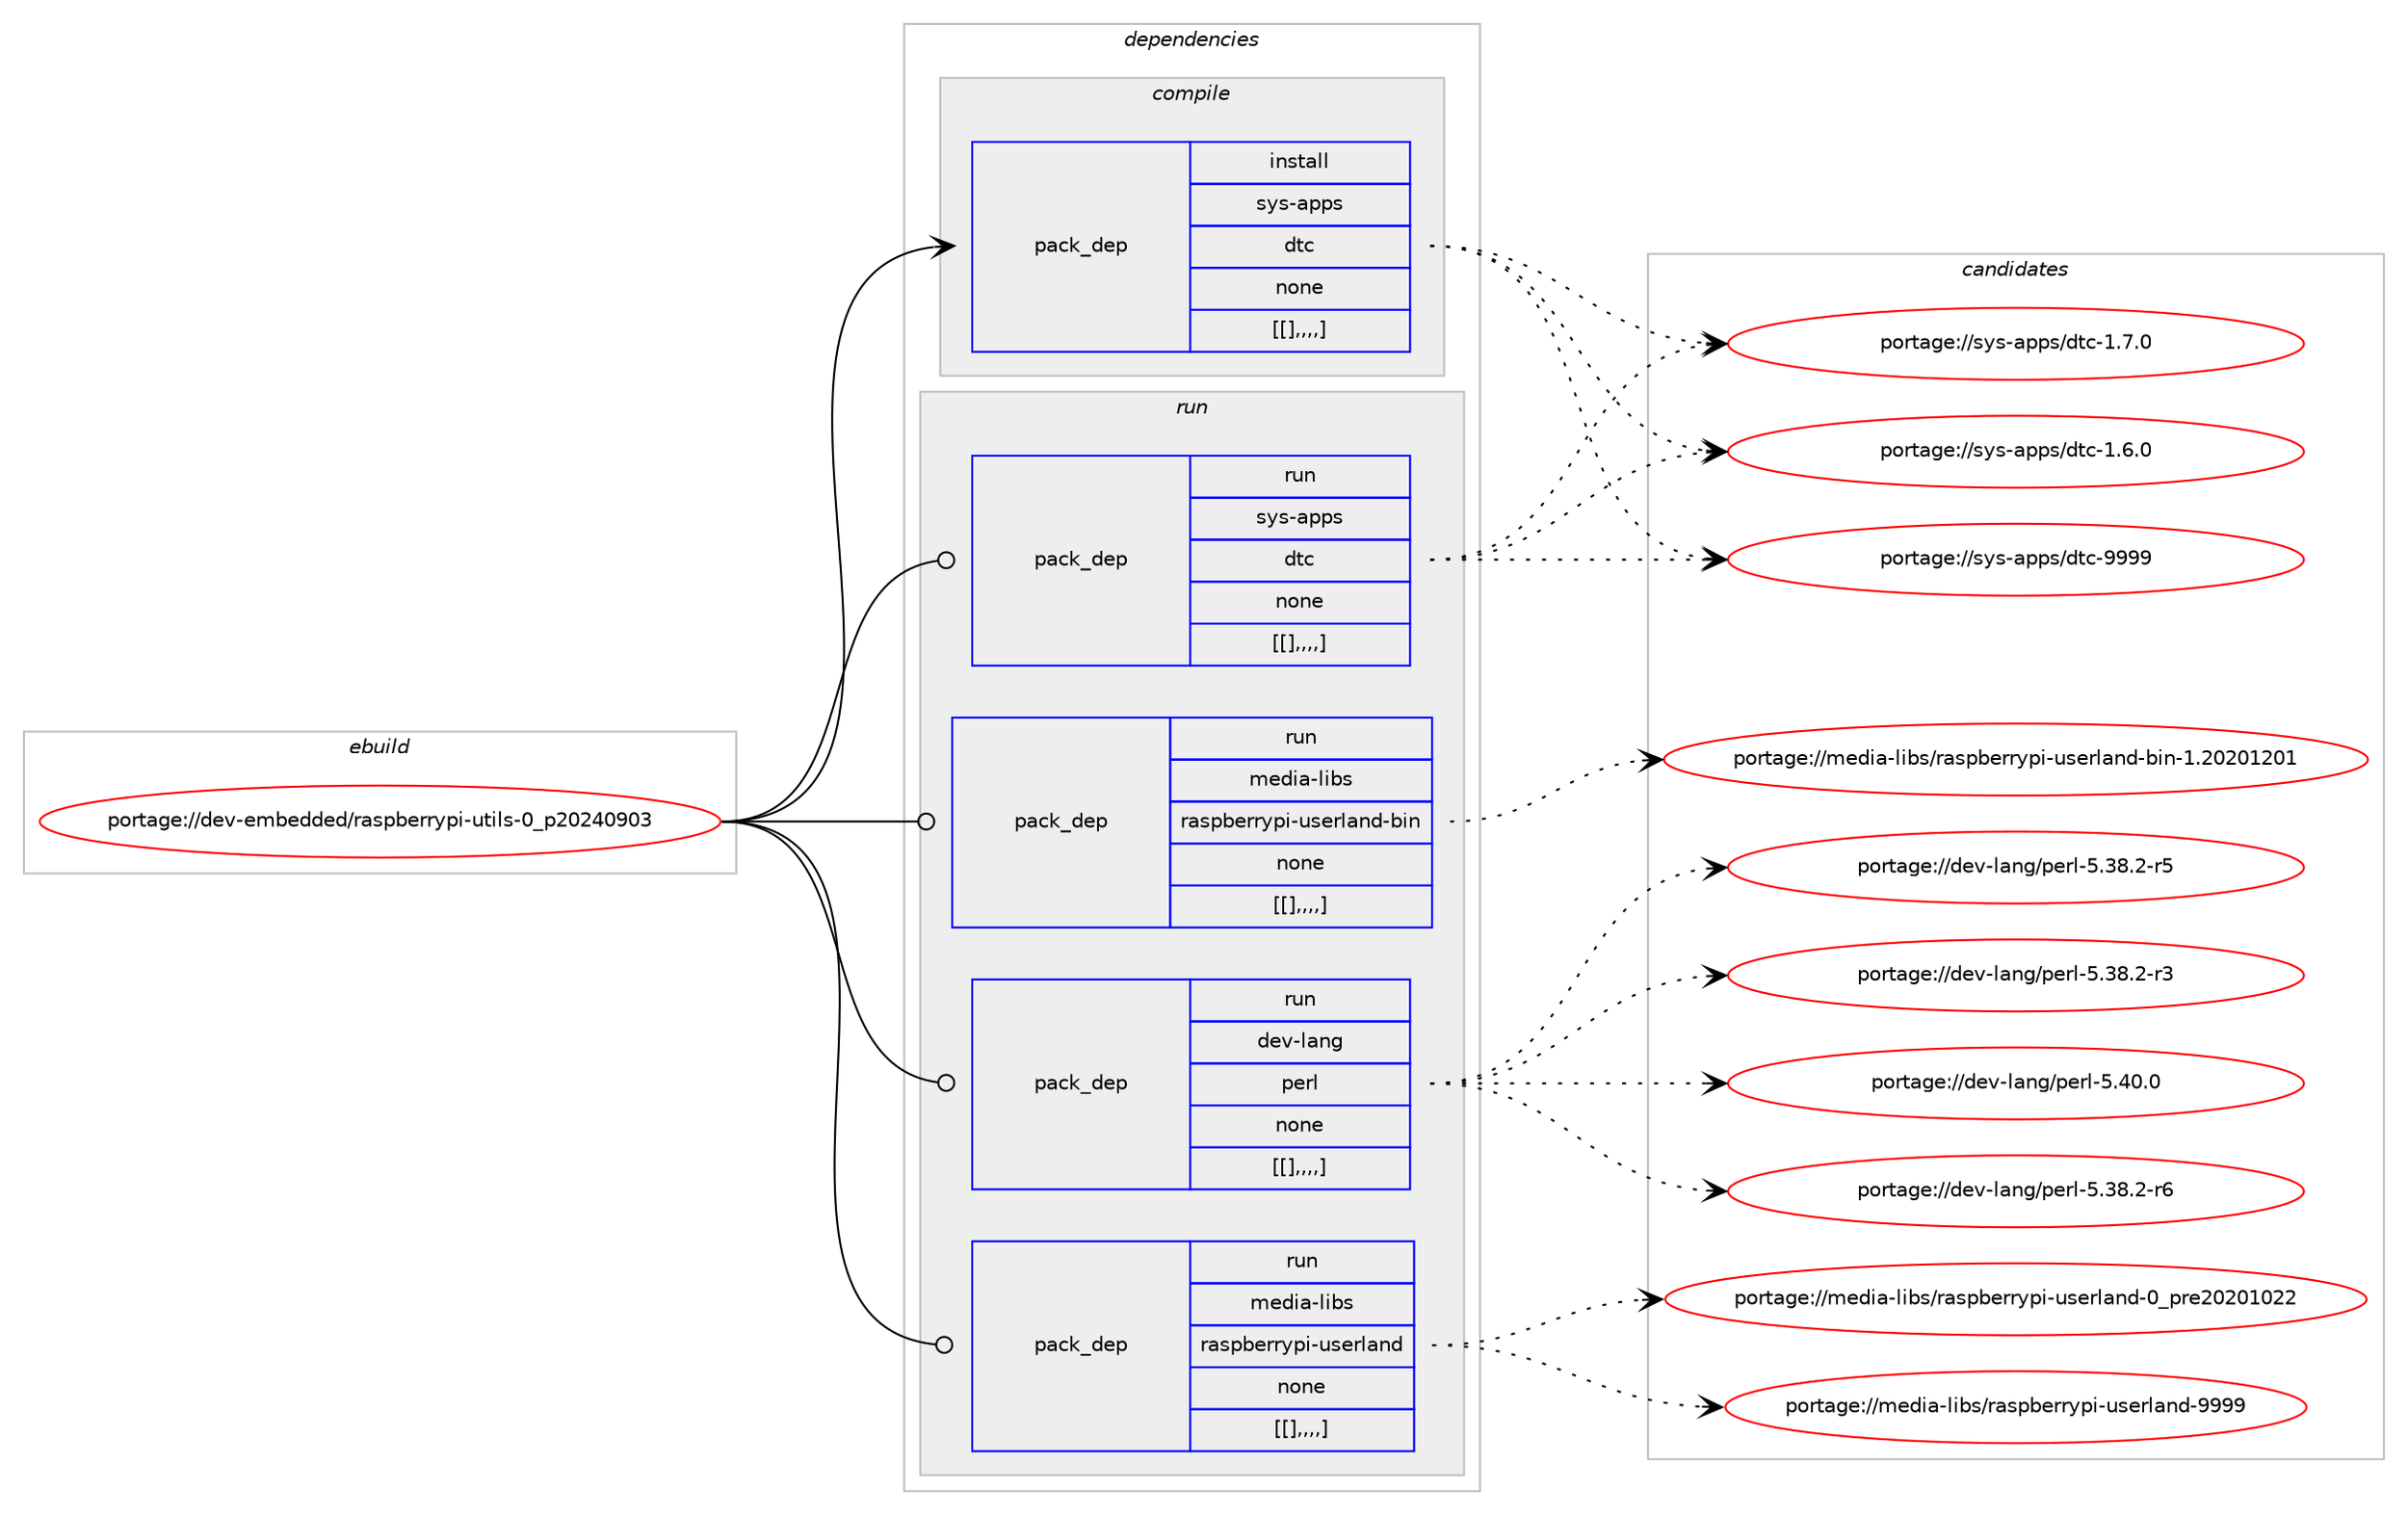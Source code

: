 digraph prolog {

# *************
# Graph options
# *************

newrank=true;
concentrate=true;
compound=true;
graph [rankdir=LR,fontname=Helvetica,fontsize=10,ranksep=1.5];#, ranksep=2.5, nodesep=0.2];
edge  [arrowhead=vee];
node  [fontname=Helvetica,fontsize=10];

# **********
# The ebuild
# **********

subgraph cluster_leftcol {
color=gray;
label=<<i>ebuild</i>>;
id [label="portage://dev-embedded/raspberrypi-utils-0_p20240903", color=red, width=4, href="../dev-embedded/raspberrypi-utils-0_p20240903.svg"];
}

# ****************
# The dependencies
# ****************

subgraph cluster_midcol {
color=gray;
label=<<i>dependencies</i>>;
subgraph cluster_compile {
fillcolor="#eeeeee";
style=filled;
label=<<i>compile</i>>;
subgraph pack53395 {
dependency74337 [label=<<TABLE BORDER="0" CELLBORDER="1" CELLSPACING="0" CELLPADDING="4" WIDTH="220"><TR><TD ROWSPAN="6" CELLPADDING="30">pack_dep</TD></TR><TR><TD WIDTH="110">install</TD></TR><TR><TD>sys-apps</TD></TR><TR><TD>dtc</TD></TR><TR><TD>none</TD></TR><TR><TD>[[],,,,]</TD></TR></TABLE>>, shape=none, color=blue];
}
id:e -> dependency74337:w [weight=20,style="solid",arrowhead="vee"];
}
subgraph cluster_compileandrun {
fillcolor="#eeeeee";
style=filled;
label=<<i>compile and run</i>>;
}
subgraph cluster_run {
fillcolor="#eeeeee";
style=filled;
label=<<i>run</i>>;
subgraph pack53396 {
dependency74338 [label=<<TABLE BORDER="0" CELLBORDER="1" CELLSPACING="0" CELLPADDING="4" WIDTH="220"><TR><TD ROWSPAN="6" CELLPADDING="30">pack_dep</TD></TR><TR><TD WIDTH="110">run</TD></TR><TR><TD>dev-lang</TD></TR><TR><TD>perl</TD></TR><TR><TD>none</TD></TR><TR><TD>[[],,,,]</TD></TR></TABLE>>, shape=none, color=blue];
}
id:e -> dependency74338:w [weight=20,style="solid",arrowhead="odot"];
subgraph pack53397 {
dependency74339 [label=<<TABLE BORDER="0" CELLBORDER="1" CELLSPACING="0" CELLPADDING="4" WIDTH="220"><TR><TD ROWSPAN="6" CELLPADDING="30">pack_dep</TD></TR><TR><TD WIDTH="110">run</TD></TR><TR><TD>sys-apps</TD></TR><TR><TD>dtc</TD></TR><TR><TD>none</TD></TR><TR><TD>[[],,,,]</TD></TR></TABLE>>, shape=none, color=blue];
}
id:e -> dependency74339:w [weight=20,style="solid",arrowhead="odot"];
subgraph pack53398 {
dependency74340 [label=<<TABLE BORDER="0" CELLBORDER="1" CELLSPACING="0" CELLPADDING="4" WIDTH="220"><TR><TD ROWSPAN="6" CELLPADDING="30">pack_dep</TD></TR><TR><TD WIDTH="110">run</TD></TR><TR><TD>media-libs</TD></TR><TR><TD>raspberrypi-userland</TD></TR><TR><TD>none</TD></TR><TR><TD>[[],,,,]</TD></TR></TABLE>>, shape=none, color=blue];
}
id:e -> dependency74340:w [weight=20,style="solid",arrowhead="odot"];
subgraph pack53399 {
dependency74341 [label=<<TABLE BORDER="0" CELLBORDER="1" CELLSPACING="0" CELLPADDING="4" WIDTH="220"><TR><TD ROWSPAN="6" CELLPADDING="30">pack_dep</TD></TR><TR><TD WIDTH="110">run</TD></TR><TR><TD>media-libs</TD></TR><TR><TD>raspberrypi-userland-bin</TD></TR><TR><TD>none</TD></TR><TR><TD>[[],,,,]</TD></TR></TABLE>>, shape=none, color=blue];
}
id:e -> dependency74341:w [weight=20,style="solid",arrowhead="odot"];
}
}

# **************
# The candidates
# **************

subgraph cluster_choices {
rank=same;
color=gray;
label=<<i>candidates</i>>;

subgraph choice53395 {
color=black;
nodesep=1;
choice115121115459711211211547100116994557575757 [label="portage://sys-apps/dtc-9999", color=red, width=4,href="../sys-apps/dtc-9999.svg"];
choice11512111545971121121154710011699454946554648 [label="portage://sys-apps/dtc-1.7.0", color=red, width=4,href="../sys-apps/dtc-1.7.0.svg"];
choice11512111545971121121154710011699454946544648 [label="portage://sys-apps/dtc-1.6.0", color=red, width=4,href="../sys-apps/dtc-1.6.0.svg"];
dependency74337:e -> choice115121115459711211211547100116994557575757:w [style=dotted,weight="100"];
dependency74337:e -> choice11512111545971121121154710011699454946554648:w [style=dotted,weight="100"];
dependency74337:e -> choice11512111545971121121154710011699454946544648:w [style=dotted,weight="100"];
}
subgraph choice53396 {
color=black;
nodesep=1;
choice10010111845108971101034711210111410845534652484648 [label="portage://dev-lang/perl-5.40.0", color=red, width=4,href="../dev-lang/perl-5.40.0.svg"];
choice100101118451089711010347112101114108455346515646504511454 [label="portage://dev-lang/perl-5.38.2-r6", color=red, width=4,href="../dev-lang/perl-5.38.2-r6.svg"];
choice100101118451089711010347112101114108455346515646504511453 [label="portage://dev-lang/perl-5.38.2-r5", color=red, width=4,href="../dev-lang/perl-5.38.2-r5.svg"];
choice100101118451089711010347112101114108455346515646504511451 [label="portage://dev-lang/perl-5.38.2-r3", color=red, width=4,href="../dev-lang/perl-5.38.2-r3.svg"];
dependency74338:e -> choice10010111845108971101034711210111410845534652484648:w [style=dotted,weight="100"];
dependency74338:e -> choice100101118451089711010347112101114108455346515646504511454:w [style=dotted,weight="100"];
dependency74338:e -> choice100101118451089711010347112101114108455346515646504511453:w [style=dotted,weight="100"];
dependency74338:e -> choice100101118451089711010347112101114108455346515646504511451:w [style=dotted,weight="100"];
}
subgraph choice53397 {
color=black;
nodesep=1;
choice115121115459711211211547100116994557575757 [label="portage://sys-apps/dtc-9999", color=red, width=4,href="../sys-apps/dtc-9999.svg"];
choice11512111545971121121154710011699454946554648 [label="portage://sys-apps/dtc-1.7.0", color=red, width=4,href="../sys-apps/dtc-1.7.0.svg"];
choice11512111545971121121154710011699454946544648 [label="portage://sys-apps/dtc-1.6.0", color=red, width=4,href="../sys-apps/dtc-1.6.0.svg"];
dependency74339:e -> choice115121115459711211211547100116994557575757:w [style=dotted,weight="100"];
dependency74339:e -> choice11512111545971121121154710011699454946554648:w [style=dotted,weight="100"];
dependency74339:e -> choice11512111545971121121154710011699454946544648:w [style=dotted,weight="100"];
}
subgraph choice53398 {
color=black;
nodesep=1;
choice10910110010597451081059811547114971151129810111411412111210545117115101114108971101004557575757 [label="portage://media-libs/raspberrypi-userland-9999", color=red, width=4,href="../media-libs/raspberrypi-userland-9999.svg"];
choice10910110010597451081059811547114971151129810111411412111210545117115101114108971101004548951121141015048504849485050 [label="portage://media-libs/raspberrypi-userland-0_pre20201022", color=red, width=4,href="../media-libs/raspberrypi-userland-0_pre20201022.svg"];
dependency74340:e -> choice10910110010597451081059811547114971151129810111411412111210545117115101114108971101004557575757:w [style=dotted,weight="100"];
dependency74340:e -> choice10910110010597451081059811547114971151129810111411412111210545117115101114108971101004548951121141015048504849485050:w [style=dotted,weight="100"];
}
subgraph choice53399 {
color=black;
nodesep=1;
choice109101100105974510810598115471149711511298101114114121112105451171151011141089711010045981051104549465048504849504849 [label="portage://media-libs/raspberrypi-userland-bin-1.20201201", color=red, width=4,href="../media-libs/raspberrypi-userland-bin-1.20201201.svg"];
dependency74341:e -> choice109101100105974510810598115471149711511298101114114121112105451171151011141089711010045981051104549465048504849504849:w [style=dotted,weight="100"];
}
}

}
